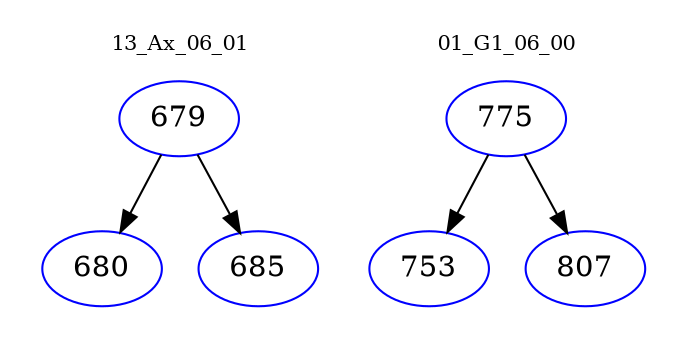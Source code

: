digraph{
subgraph cluster_0 {
color = white
label = "13_Ax_06_01";
fontsize=10;
T0_679 [label="679", color="blue"]
T0_679 -> T0_680 [color="black"]
T0_680 [label="680", color="blue"]
T0_679 -> T0_685 [color="black"]
T0_685 [label="685", color="blue"]
}
subgraph cluster_1 {
color = white
label = "01_G1_06_00";
fontsize=10;
T1_775 [label="775", color="blue"]
T1_775 -> T1_753 [color="black"]
T1_753 [label="753", color="blue"]
T1_775 -> T1_807 [color="black"]
T1_807 [label="807", color="blue"]
}
}
